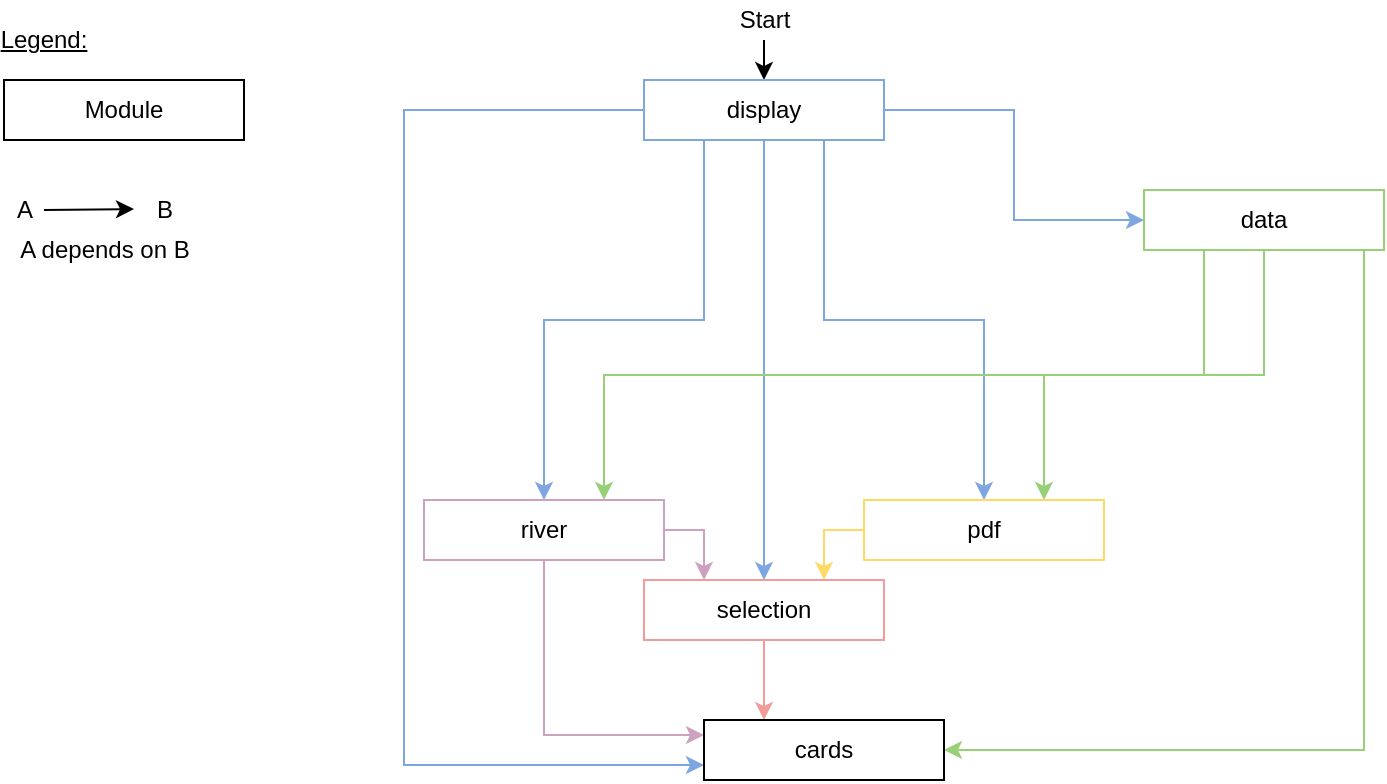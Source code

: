 <mxfile version="13.9.8" type="device"><diagram id="oA5h4MT3DYKKuNkgyMmk" name="Page-1"><mxGraphModel dx="1350" dy="778" grid="1" gridSize="10" guides="1" tooltips="1" connect="1" arrows="1" fold="1" page="1" pageScale="1" pageWidth="827" pageHeight="1169" math="0" shadow="0"><root><mxCell id="0"/><mxCell id="1" parent="0"/><mxCell id="Q7I5ojoMeHwl_X_nTUdt-29" style="edgeStyle=orthogonalEdgeStyle;rounded=0;orthogonalLoop=1;jettySize=auto;html=1;exitX=1;exitY=0.5;exitDx=0;exitDy=0;entryX=0;entryY=0.5;entryDx=0;entryDy=0;strokeColor=#7EA6E0;" parent="1" source="Q7I5ojoMeHwl_X_nTUdt-3" target="Q7I5ojoMeHwl_X_nTUdt-4" edge="1"><mxGeometry relative="1" as="geometry"/></mxCell><mxCell id="Q7I5ojoMeHwl_X_nTUdt-37" style="edgeStyle=orthogonalEdgeStyle;rounded=0;orthogonalLoop=1;jettySize=auto;html=1;exitX=0.5;exitY=1;exitDx=0;exitDy=0;entryX=0.5;entryY=0;entryDx=0;entryDy=0;strokeColor=#7EA6E0;" parent="1" source="Q7I5ojoMeHwl_X_nTUdt-3" target="Q7I5ojoMeHwl_X_nTUdt-7" edge="1"><mxGeometry relative="1" as="geometry"/></mxCell><mxCell id="Q7I5ojoMeHwl_X_nTUdt-38" style="edgeStyle=orthogonalEdgeStyle;rounded=0;orthogonalLoop=1;jettySize=auto;html=1;exitX=0.75;exitY=1;exitDx=0;exitDy=0;strokeColor=#7EA6E0;" parent="1" source="Q7I5ojoMeHwl_X_nTUdt-3" target="Q7I5ojoMeHwl_X_nTUdt-6" edge="1"><mxGeometry relative="1" as="geometry"/></mxCell><mxCell id="Q7I5ojoMeHwl_X_nTUdt-39" style="edgeStyle=orthogonalEdgeStyle;rounded=0;orthogonalLoop=1;jettySize=auto;html=1;exitX=0.25;exitY=1;exitDx=0;exitDy=0;strokeColor=#7EA6E0;" parent="1" source="Q7I5ojoMeHwl_X_nTUdt-3" target="Q7I5ojoMeHwl_X_nTUdt-5" edge="1"><mxGeometry relative="1" as="geometry"/></mxCell><mxCell id="Q7I5ojoMeHwl_X_nTUdt-40" style="edgeStyle=orthogonalEdgeStyle;rounded=0;orthogonalLoop=1;jettySize=auto;html=1;exitX=0;exitY=0.5;exitDx=0;exitDy=0;entryX=0;entryY=0.75;entryDx=0;entryDy=0;strokeColor=#7EA6E0;" parent="1" source="Q7I5ojoMeHwl_X_nTUdt-3" target="Q7I5ojoMeHwl_X_nTUdt-8" edge="1"><mxGeometry relative="1" as="geometry"><Array as="points"><mxPoint x="240" y="55"/><mxPoint x="240" y="383"/></Array></mxGeometry></mxCell><mxCell id="Q7I5ojoMeHwl_X_nTUdt-45" style="edgeStyle=orthogonalEdgeStyle;rounded=0;orthogonalLoop=1;jettySize=auto;html=1;exitX=0.5;exitY=0;exitDx=0;exitDy=0;fillColor=#336600;startArrow=classic;startFill=1;endArrow=none;endFill=0;" parent="1" source="Q7I5ojoMeHwl_X_nTUdt-3" edge="1"><mxGeometry relative="1" as="geometry"><mxPoint x="420" y="20" as="targetPoint"/></mxGeometry></mxCell><mxCell id="Q7I5ojoMeHwl_X_nTUdt-3" value="display" style="rounded=0;whiteSpace=wrap;html=1;strokeColor=#7EA6E0;" parent="1" vertex="1"><mxGeometry x="360" y="40" width="120" height="30" as="geometry"/></mxCell><mxCell id="Q7I5ojoMeHwl_X_nTUdt-30" style="edgeStyle=orthogonalEdgeStyle;rounded=0;orthogonalLoop=1;jettySize=auto;html=1;exitX=0.25;exitY=1;exitDx=0;exitDy=0;entryX=0.75;entryY=0;entryDx=0;entryDy=0;strokeColor=#97D077;" parent="1" source="Q7I5ojoMeHwl_X_nTUdt-4" target="Q7I5ojoMeHwl_X_nTUdt-5" edge="1"><mxGeometry relative="1" as="geometry"/></mxCell><mxCell id="Q7I5ojoMeHwl_X_nTUdt-32" style="edgeStyle=orthogonalEdgeStyle;rounded=0;orthogonalLoop=1;jettySize=auto;html=1;exitX=0.75;exitY=1;exitDx=0;exitDy=0;entryX=1;entryY=0.5;entryDx=0;entryDy=0;strokeColor=#97D077;" parent="1" source="Q7I5ojoMeHwl_X_nTUdt-4" target="Q7I5ojoMeHwl_X_nTUdt-8" edge="1"><mxGeometry relative="1" as="geometry"><Array as="points"><mxPoint x="720" y="375"/></Array></mxGeometry></mxCell><mxCell id="Q7I5ojoMeHwl_X_nTUdt-42" style="edgeStyle=orthogonalEdgeStyle;rounded=0;orthogonalLoop=1;jettySize=auto;html=1;exitX=0.5;exitY=1;exitDx=0;exitDy=0;entryX=0.75;entryY=0;entryDx=0;entryDy=0;strokeColor=#97D077;fillColor=#336600;" parent="1" source="Q7I5ojoMeHwl_X_nTUdt-4" target="Q7I5ojoMeHwl_X_nTUdt-6" edge="1"><mxGeometry relative="1" as="geometry"/></mxCell><mxCell id="Q7I5ojoMeHwl_X_nTUdt-4" value="data" style="rounded=0;whiteSpace=wrap;html=1;strokeColor=#97D077;" parent="1" vertex="1"><mxGeometry x="610" y="95" width="120" height="30" as="geometry"/></mxCell><mxCell id="Q7I5ojoMeHwl_X_nTUdt-34" style="edgeStyle=orthogonalEdgeStyle;rounded=0;orthogonalLoop=1;jettySize=auto;html=1;exitX=1;exitY=0.5;exitDx=0;exitDy=0;entryX=0.25;entryY=0;entryDx=0;entryDy=0;strokeColor=#CDA2BE;" parent="1" source="Q7I5ojoMeHwl_X_nTUdt-5" target="Q7I5ojoMeHwl_X_nTUdt-7" edge="1"><mxGeometry relative="1" as="geometry"/></mxCell><mxCell id="Q7I5ojoMeHwl_X_nTUdt-35" style="edgeStyle=orthogonalEdgeStyle;rounded=0;orthogonalLoop=1;jettySize=auto;html=1;exitX=0.5;exitY=1;exitDx=0;exitDy=0;entryX=0;entryY=0.25;entryDx=0;entryDy=0;strokeColor=#CDA2BE;" parent="1" source="Q7I5ojoMeHwl_X_nTUdt-5" target="Q7I5ojoMeHwl_X_nTUdt-8" edge="1"><mxGeometry relative="1" as="geometry"/></mxCell><mxCell id="Q7I5ojoMeHwl_X_nTUdt-5" value="river" style="rounded=0;whiteSpace=wrap;html=1;strokeColor=#CDA2BE;" parent="1" vertex="1"><mxGeometry x="250" y="250" width="120" height="30" as="geometry"/></mxCell><mxCell id="Q7I5ojoMeHwl_X_nTUdt-36" style="edgeStyle=orthogonalEdgeStyle;rounded=0;orthogonalLoop=1;jettySize=auto;html=1;exitX=0;exitY=0.5;exitDx=0;exitDy=0;entryX=0.75;entryY=0;entryDx=0;entryDy=0;strokeColor=#FFD966;" parent="1" source="Q7I5ojoMeHwl_X_nTUdt-6" target="Q7I5ojoMeHwl_X_nTUdt-7" edge="1"><mxGeometry relative="1" as="geometry"/></mxCell><mxCell id="Q7I5ojoMeHwl_X_nTUdt-6" value="pdf" style="rounded=0;whiteSpace=wrap;html=1;strokeColor=#FFD966;" parent="1" vertex="1"><mxGeometry x="470" y="250" width="120" height="30" as="geometry"/></mxCell><mxCell id="Q7I5ojoMeHwl_X_nTUdt-33" style="edgeStyle=orthogonalEdgeStyle;rounded=0;orthogonalLoop=1;jettySize=auto;html=1;exitX=0.5;exitY=1;exitDx=0;exitDy=0;entryX=0.25;entryY=0;entryDx=0;entryDy=0;strokeColor=#F19C99;" parent="1" source="Q7I5ojoMeHwl_X_nTUdt-7" target="Q7I5ojoMeHwl_X_nTUdt-8" edge="1"><mxGeometry relative="1" as="geometry"/></mxCell><mxCell id="Q7I5ojoMeHwl_X_nTUdt-7" value="selection" style="rounded=0;whiteSpace=wrap;html=1;strokeColor=#F19C99;" parent="1" vertex="1"><mxGeometry x="360" y="290" width="120" height="30" as="geometry"/></mxCell><mxCell id="Q7I5ojoMeHwl_X_nTUdt-8" value="cards" style="rounded=0;whiteSpace=wrap;html=1;strokeColor=#000000;" parent="1" vertex="1"><mxGeometry x="390" y="360" width="120" height="30" as="geometry"/></mxCell><mxCell id="Q7I5ojoMeHwl_X_nTUdt-49" value="Module" style="rounded=0;whiteSpace=wrap;html=1;" parent="1" vertex="1"><mxGeometry x="40" y="40" width="120" height="30" as="geometry"/></mxCell><mxCell id="Q7I5ojoMeHwl_X_nTUdt-50" value="Start" style="text;html=1;align=center;verticalAlign=middle;resizable=0;points=[];autosize=1;" parent="1" vertex="1"><mxGeometry x="400" width="40" height="20" as="geometry"/></mxCell><mxCell id="Q7I5ojoMeHwl_X_nTUdt-51" value="Legend:" style="text;html=1;strokeColor=none;fillColor=none;align=center;verticalAlign=middle;whiteSpace=wrap;rounded=0;fontStyle=4" parent="1" vertex="1"><mxGeometry x="40" y="10" width="40" height="20" as="geometry"/></mxCell><mxCell id="Q7I5ojoMeHwl_X_nTUdt-53" value="" style="endArrow=classic;html=1;strokeColor=#000000;fillColor=#336600;" parent="1" edge="1"><mxGeometry width="50" height="50" relative="1" as="geometry"><mxPoint x="60" y="105" as="sourcePoint"/><mxPoint x="105" y="104.5" as="targetPoint"/></mxGeometry></mxCell><mxCell id="Q7I5ojoMeHwl_X_nTUdt-55" value="A" style="text;html=1;align=center;verticalAlign=middle;resizable=0;points=[];autosize=1;" parent="1" vertex="1"><mxGeometry x="40" y="95" width="20" height="20" as="geometry"/></mxCell><mxCell id="Q7I5ojoMeHwl_X_nTUdt-56" value="B" style="text;html=1;align=center;verticalAlign=middle;resizable=0;points=[];autosize=1;" parent="1" vertex="1"><mxGeometry x="110" y="95" width="20" height="20" as="geometry"/></mxCell><mxCell id="Q7I5ojoMeHwl_X_nTUdt-57" value="A depends on B" style="text;html=1;align=center;verticalAlign=middle;resizable=0;points=[];autosize=1;" parent="1" vertex="1"><mxGeometry x="40" y="115" width="100" height="20" as="geometry"/></mxCell></root></mxGraphModel></diagram></mxfile>